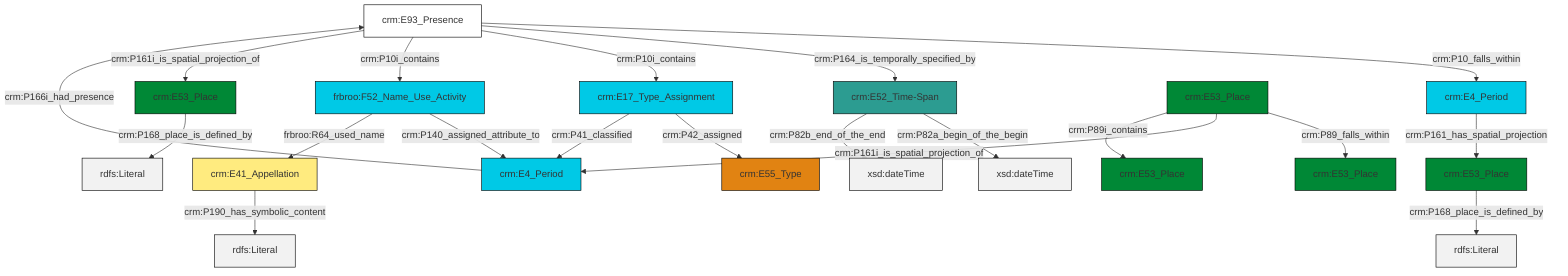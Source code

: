 graph TD
classDef Literal fill:#f2f2f2,stroke:#000000;
classDef CRM_Entity fill:#FFFFFF,stroke:#000000;
classDef Temporal_Entity fill:#00C9E6, stroke:#000000;
classDef Type fill:#E18312, stroke:#000000;
classDef Time-Span fill:#2C9C91, stroke:#000000;
classDef Appellation fill:#FFEB7F, stroke:#000000;
classDef Place fill:#008836, stroke:#000000;
classDef Persistent_Item fill:#B266B2, stroke:#000000;
classDef Conceptual_Object fill:#FFD700, stroke:#000000;
classDef Physical_Thing fill:#D2B48C, stroke:#000000;
classDef Actor fill:#f58aad, stroke:#000000;
classDef PC_Classes fill:#4ce600, stroke:#000000;
classDef Multi fill:#cccccc,stroke:#000000;

0["crm:E52_Time-Span"]:::Time-Span -->|crm:P82a_begin_of_the_begin| 1[xsd:dateTime]:::Literal
2["crm:E93_Presence"]:::CRM_Entity -->|crm:P10_falls_within| 3["crm:E4_Period"]:::Temporal_Entity
9["crm:E17_Type_Assignment"]:::Temporal_Entity -->|crm:P42_assigned| 10["crm:E55_Type"]:::Type
11["frbroo:F52_Name_Use_Activity"]:::Temporal_Entity -->|crm:P140_assigned_attribute_to| 5["crm:E4_Period"]:::Temporal_Entity
2["crm:E93_Presence"]:::CRM_Entity -->|crm:P164_is_temporally_specified_by| 0["crm:E52_Time-Span"]:::Time-Span
2["crm:E93_Presence"]:::CRM_Entity -->|crm:P10i_contains| 9["crm:E17_Type_Assignment"]:::Temporal_Entity
14["crm:E53_Place"]:::Place -->|crm:P89_falls_within| 7["crm:E53_Place"]:::Place
5["crm:E4_Period"]:::Temporal_Entity -->|crm:P166i_had_presence| 2["crm:E93_Presence"]:::CRM_Entity
14["crm:E53_Place"]:::Place -->|crm:P161i_is_spatial_projection_of| 5["crm:E4_Period"]:::Temporal_Entity
16["crm:E41_Appellation"]:::Appellation -->|crm:P190_has_symbolic_content| 17[rdfs:Literal]:::Literal
3["crm:E4_Period"]:::Temporal_Entity -->|crm:P161_has_spatial_projection| 22["crm:E53_Place"]:::Place
11["frbroo:F52_Name_Use_Activity"]:::Temporal_Entity -->|frbroo:R64_used_name| 16["crm:E41_Appellation"]:::Appellation
2["crm:E93_Presence"]:::CRM_Entity -->|crm:P10i_contains| 11["frbroo:F52_Name_Use_Activity"]:::Temporal_Entity
22["crm:E53_Place"]:::Place -->|crm:P168_place_is_defined_by| 24[rdfs:Literal]:::Literal
2["crm:E93_Presence"]:::CRM_Entity -->|crm:P161i_is_spatial_projection_of| 12["crm:E53_Place"]:::Place
9["crm:E17_Type_Assignment"]:::Temporal_Entity -->|crm:P41_classified| 5["crm:E4_Period"]:::Temporal_Entity
0["crm:E52_Time-Span"]:::Time-Span -->|crm:P82b_end_of_the_end| 27[xsd:dateTime]:::Literal
12["crm:E53_Place"]:::Place -->|crm:P168_place_is_defined_by| 28[rdfs:Literal]:::Literal
14["crm:E53_Place"]:::Place -->|crm:P89i_contains| 19["crm:E53_Place"]:::Place